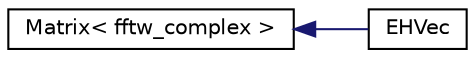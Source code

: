 digraph "Graphical Class Hierarchy"
{
 // LATEX_PDF_SIZE
  edge [fontname="Helvetica",fontsize="10",labelfontname="Helvetica",labelfontsize="10"];
  node [fontname="Helvetica",fontsize="10",shape=record];
  rankdir="LR";
  Node0 [label="Matrix\< fftw_complex \>",height=0.2,width=0.4,color="black", fillcolor="white", style="filled",URL="$classMatrix.html",tooltip=" "];
  Node0 -> Node1 [dir="back",color="midnightblue",fontsize="10",style="solid",fontname="Helvetica"];
  Node1 [label="EHVec",height=0.2,width=0.4,color="black", fillcolor="white", style="filled",URL="$classEHVec.html",tooltip=" "];
}
